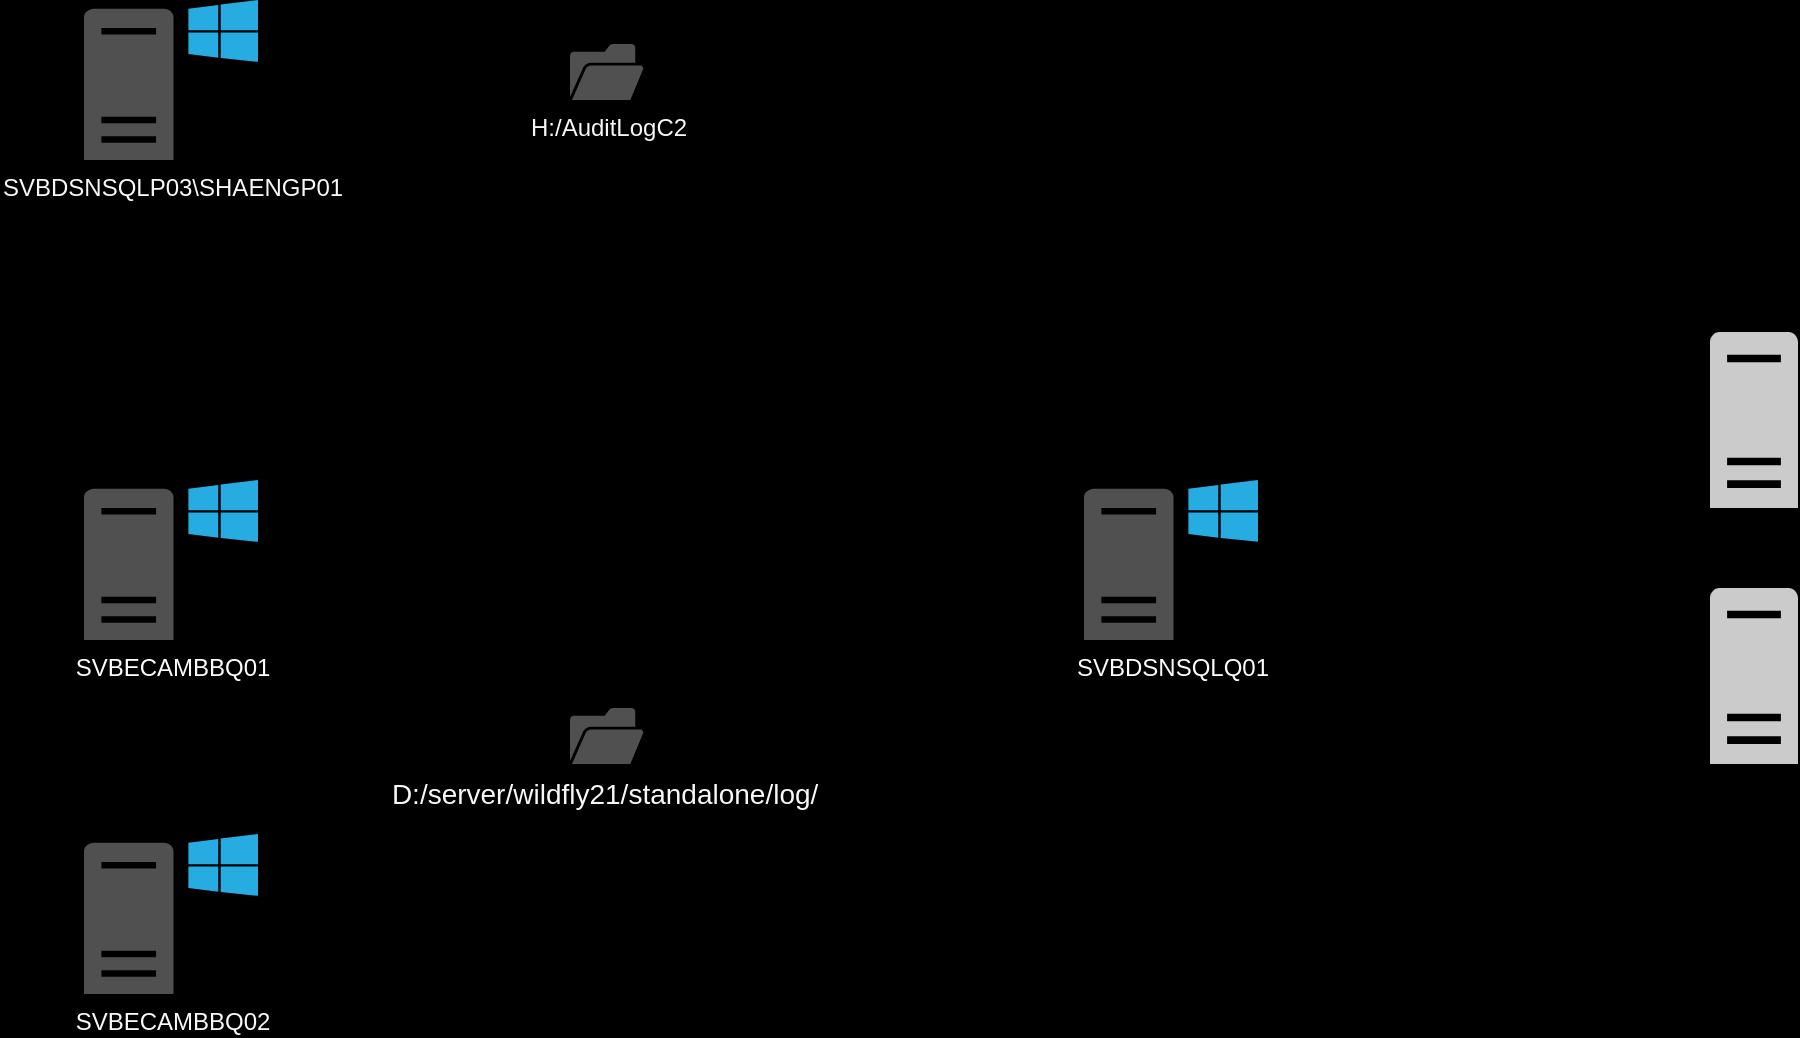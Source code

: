 <mxfile version="24.2.5" type="github">
  <diagram name="Page-1" id="b-QOssr1jysgASMIiJqu">
    <mxGraphModel dx="1191" dy="741" grid="0" gridSize="10" guides="1" tooltips="1" connect="1" arrows="1" fold="1" page="1" pageScale="1" pageWidth="1100" pageHeight="850" background="#000000" math="0" shadow="0">
      <root>
        <mxCell id="0" />
        <mxCell id="1" parent="0" />
        <mxCell id="X40Ax4ZSxrvuXloQCNq9-12" value="" style="edgeStyle=orthogonalEdgeStyle;rounded=0;orthogonalLoop=1;jettySize=auto;html=1;" edge="1" parent="1" source="X40Ax4ZSxrvuXloQCNq9-2" target="X40Ax4ZSxrvuXloQCNq9-8">
          <mxGeometry relative="1" as="geometry" />
        </mxCell>
        <mxCell id="X40Ax4ZSxrvuXloQCNq9-2" value="&lt;font color=&quot;#f7f7f7&quot;&gt;SVBDSNSQLP03\SHAENGP01&lt;/font&gt;" style="sketch=0;pointerEvents=1;shadow=0;dashed=0;html=1;strokeColor=none;fillColor=#505050;labelPosition=center;verticalLabelPosition=bottom;verticalAlign=top;outlineConnect=0;align=center;shape=mxgraph.office.servers.windows_server;" vertex="1" parent="1">
          <mxGeometry x="122" y="201" width="87" height="80" as="geometry" />
        </mxCell>
        <mxCell id="X40Ax4ZSxrvuXloQCNq9-6" value="" style="sketch=0;pointerEvents=1;shadow=0;dashed=0;html=1;strokeColor=none;labelPosition=center;verticalLabelPosition=bottom;verticalAlign=top;outlineConnect=0;align=center;shape=mxgraph.office.servers.server_generic;fillColor=#CCCBCB;" vertex="1" parent="1">
          <mxGeometry x="935" y="495" width="44" height="88" as="geometry" />
        </mxCell>
        <mxCell id="X40Ax4ZSxrvuXloQCNq9-8" value="&lt;font color=&quot;#fcfcfc&quot;&gt;SVBECAMBBQ01&lt;/font&gt;" style="sketch=0;pointerEvents=1;shadow=0;dashed=0;html=1;strokeColor=none;fillColor=#505050;labelPosition=center;verticalLabelPosition=bottom;verticalAlign=top;outlineConnect=0;align=center;shape=mxgraph.office.servers.windows_server;" vertex="1" parent="1">
          <mxGeometry x="122" y="441" width="87" height="80" as="geometry" />
        </mxCell>
        <mxCell id="X40Ax4ZSxrvuXloQCNq9-9" value="&lt;font color=&quot;#f7f7f7&quot;&gt;SVBECAMBBQ02&lt;/font&gt;" style="sketch=0;pointerEvents=1;shadow=0;dashed=0;html=1;strokeColor=none;fillColor=#505050;labelPosition=center;verticalLabelPosition=bottom;verticalAlign=top;outlineConnect=0;align=center;shape=mxgraph.office.servers.windows_server;" vertex="1" parent="1">
          <mxGeometry x="122" y="618" width="87" height="80" as="geometry" />
        </mxCell>
        <mxCell id="X40Ax4ZSxrvuXloQCNq9-10" value="" style="sketch=0;pointerEvents=1;shadow=0;dashed=0;html=1;strokeColor=none;labelPosition=center;verticalLabelPosition=bottom;verticalAlign=top;outlineConnect=0;align=center;shape=mxgraph.office.servers.server_generic;fillColor=#CCCBCB;" vertex="1" parent="1">
          <mxGeometry x="935" y="367" width="44" height="88" as="geometry" />
        </mxCell>
        <mxCell id="X40Ax4ZSxrvuXloQCNq9-11" value="&lt;font color=&quot;#fcfcfc&quot;&gt;SVBDSNSQLQ01&lt;/font&gt;" style="sketch=0;pointerEvents=1;shadow=0;dashed=0;html=1;strokeColor=none;fillColor=#505050;labelPosition=center;verticalLabelPosition=bottom;verticalAlign=top;outlineConnect=0;align=center;shape=mxgraph.office.servers.windows_server;" vertex="1" parent="1">
          <mxGeometry x="622" y="441" width="87" height="80" as="geometry" />
        </mxCell>
        <mxCell id="X40Ax4ZSxrvuXloQCNq9-14" value="&lt;font color=&quot;#f7f7f7&quot;&gt;H:/AuditLogC2&lt;/font&gt;" style="sketch=0;pointerEvents=1;shadow=0;dashed=0;html=1;strokeColor=none;fillColor=#505050;labelPosition=center;verticalLabelPosition=bottom;verticalAlign=top;outlineConnect=0;align=center;shape=mxgraph.office.concepts.folder_open;" vertex="1" parent="1">
          <mxGeometry x="365" y="223" width="37" height="28" as="geometry" />
        </mxCell>
        <mxCell id="X40Ax4ZSxrvuXloQCNq9-16" value="&lt;span style=&quot;color: rgb(247, 247, 247); text-wrap: wrap; margin: 0px; padding: 0px; user-select: text; -webkit-user-drag: none; -webkit-tap-highlight-color: transparent; text-align: left; font-size: 10.5pt; font-family: Calibri, sans-serif; line-height: 17px; font-variant-ligatures: none !important;&quot; lang=&quot;EN-US&quot; class=&quot;TextRun SCXO229242887 BCX8&quot; data-contrast=&quot;auto&quot;&gt;D:/server/wildfly21/standalone/log/&lt;/span&gt;&lt;span style=&quot;color: rgb(247, 247, 247); text-wrap: wrap; margin: 0px; padding: 0px; user-select: text; -webkit-user-drag: none; -webkit-tap-highlight-color: transparent; text-align: left; font-size: 10.5pt; line-height: 17px; font-family: Calibri, sans-serif;&quot; class=&quot;EOP SCXO229242887 BCX8&quot;&gt;&amp;nbsp;&lt;/span&gt;" style="sketch=0;pointerEvents=1;shadow=0;dashed=0;html=1;strokeColor=none;fillColor=#505050;labelPosition=center;verticalLabelPosition=bottom;verticalAlign=top;outlineConnect=0;align=center;shape=mxgraph.office.concepts.folder_open;" vertex="1" parent="1">
          <mxGeometry x="365" y="555" width="37" height="28" as="geometry" />
        </mxCell>
      </root>
    </mxGraphModel>
  </diagram>
</mxfile>
